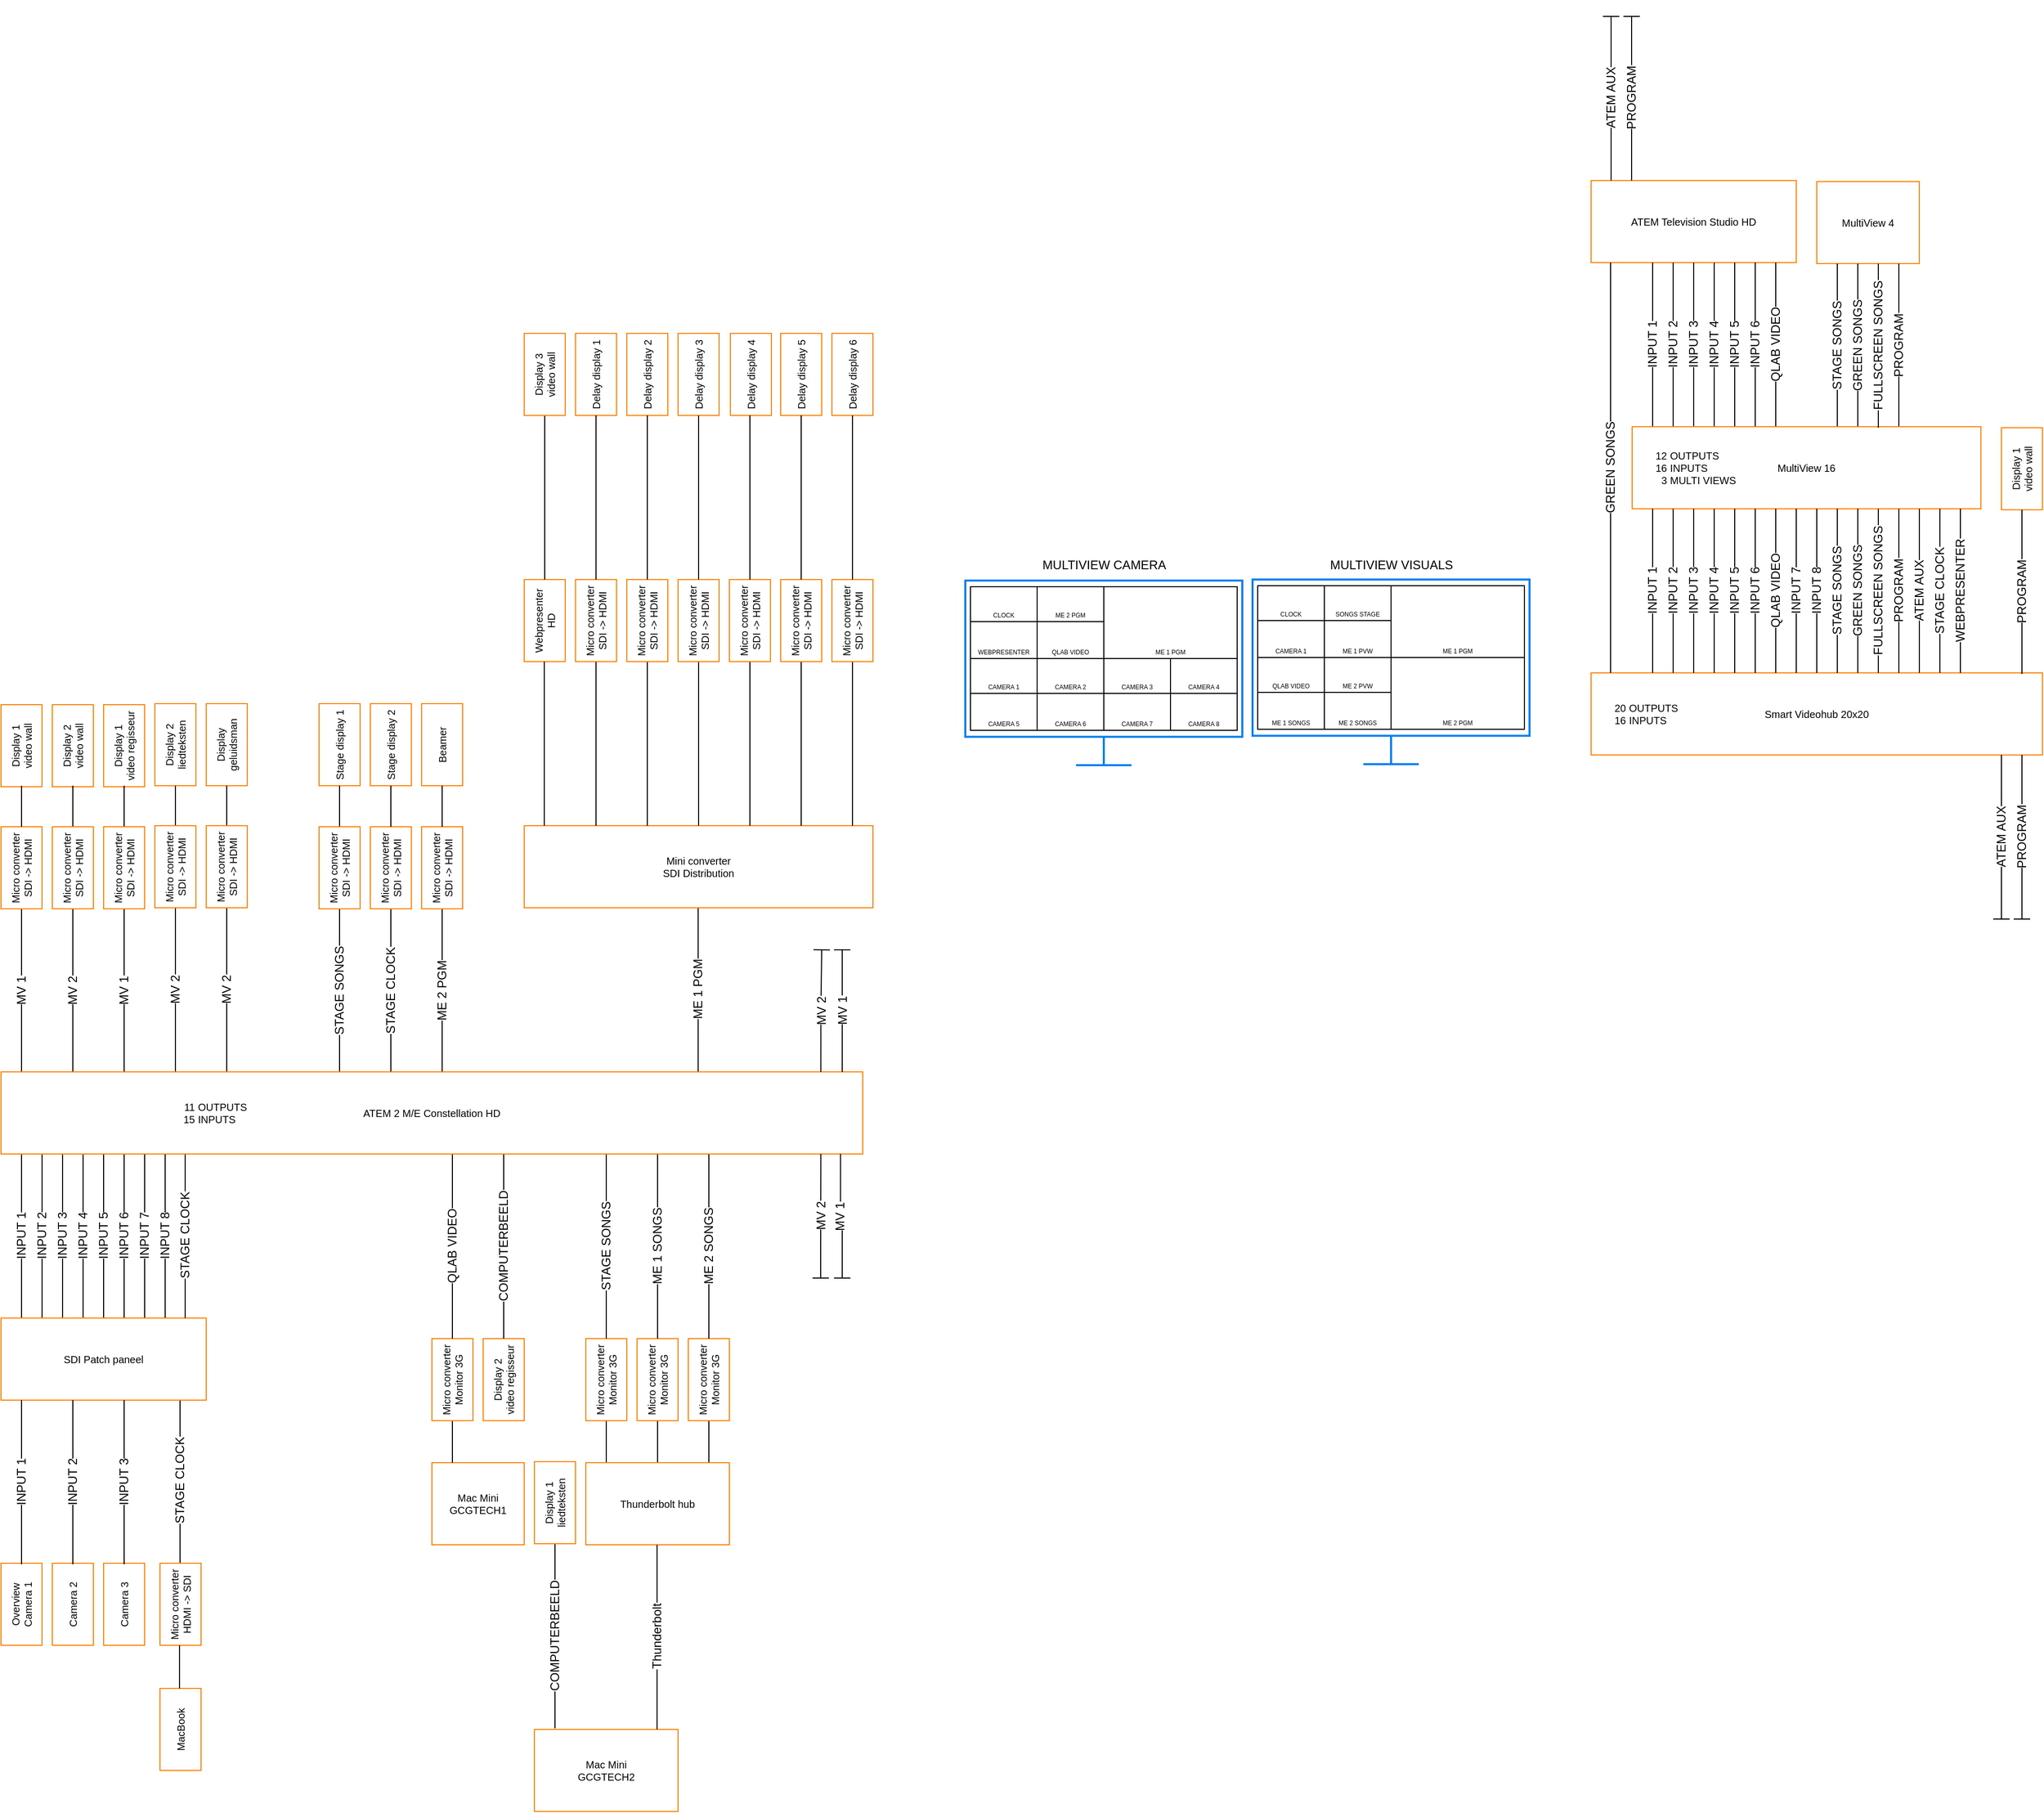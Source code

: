 <mxfile version="20.0.3" type="github"><diagram id="KRs9ITHMd8kug6_vHGvV" name="Page-1"><mxGraphModel dx="-480" dy="1050" grid="1" gridSize="10" guides="1" tooltips="1" connect="1" arrows="1" fold="1" page="0" pageScale="1" pageWidth="827" pageHeight="1169" background="none" math="0" shadow="0"><root><mxCell id="0"/><mxCell id="1" parent="0"/><mxCell id="NEAT874ut31OaDpRPA5h-108" value="Smart Videohub 20x20" style="rounded=0;whiteSpace=wrap;html=1;hachureGap=4;fontSize=10;strokeColor=#FF8000;connectable=0;" parent="1" vertex="1"><mxGeometry x="2890" y="330" width="440" height="80" as="geometry"/></mxCell><mxCell id="NEAT874ut31OaDpRPA5h-109" value="ATEM Television Studio HD" style="rounded=0;whiteSpace=wrap;html=1;hachureGap=4;fontSize=10;strokeColor=#FF8000;connectable=0;" parent="1" vertex="1"><mxGeometry x="2890" y="-150" width="200" height="80" as="geometry"/></mxCell><mxCell id="NEAT874ut31OaDpRPA5h-110" value="Beamer" style="rounded=0;whiteSpace=wrap;html=1;hachureGap=4;fontSize=10;strokeColor=#FF8000;connectable=0;horizontal=0;" parent="1" vertex="1"><mxGeometry x="1750" y="360" width="40" height="80" as="geometry"/></mxCell><mxCell id="NEAT874ut31OaDpRPA5h-111" value="MultiView 4" style="rounded=0;whiteSpace=wrap;html=1;hachureGap=4;fontSize=10;strokeColor=#FF8000;connectable=0;" parent="1" vertex="1"><mxGeometry x="3110" y="-149" width="100" height="80" as="geometry"/></mxCell><mxCell id="NEAT874ut31OaDpRPA5h-112" value="INPUT 1" style="endArrow=none;html=1;rounded=0;fontSize=12;startSize=14;endSize=14;sourcePerimeterSpacing=8;targetPerimeterSpacing=8;horizontal=0;edgeStyle=orthogonalEdgeStyle;" parent="1" edge="1"><mxGeometry width="50" height="50" relative="1" as="geometry"><mxPoint x="2950" y="90" as="sourcePoint"/><mxPoint x="2950" y="-70" as="targetPoint"/></mxGeometry></mxCell><mxCell id="NEAT874ut31OaDpRPA5h-113" value="INPUT 2" style="endArrow=none;html=1;rounded=0;fontSize=12;startSize=14;endSize=14;sourcePerimeterSpacing=8;targetPerimeterSpacing=8;horizontal=0;edgeStyle=orthogonalEdgeStyle;" parent="1" edge="1"><mxGeometry width="50" height="50" relative="1" as="geometry"><mxPoint x="2970" y="90" as="sourcePoint"/><mxPoint x="2970" y="-70" as="targetPoint"/></mxGeometry></mxCell><mxCell id="NEAT874ut31OaDpRPA5h-114" value="INPUT 3" style="endArrow=none;html=1;rounded=0;fontSize=12;startSize=14;endSize=14;sourcePerimeterSpacing=8;targetPerimeterSpacing=8;horizontal=0;edgeStyle=orthogonalEdgeStyle;" parent="1" edge="1"><mxGeometry width="50" height="50" relative="1" as="geometry"><mxPoint x="2990" y="90" as="sourcePoint"/><mxPoint x="2990" y="-70" as="targetPoint"/></mxGeometry></mxCell><mxCell id="NEAT874ut31OaDpRPA5h-115" value="INPUT 4" style="endArrow=none;html=1;rounded=0;fontSize=12;startSize=14;endSize=14;sourcePerimeterSpacing=8;targetPerimeterSpacing=8;horizontal=0;edgeStyle=orthogonalEdgeStyle;" parent="1" edge="1"><mxGeometry width="50" height="50" relative="1" as="geometry"><mxPoint x="3010" y="90" as="sourcePoint"/><mxPoint x="3010" y="-70" as="targetPoint"/></mxGeometry></mxCell><mxCell id="NEAT874ut31OaDpRPA5h-116" value="INPUT 5" style="endArrow=none;html=1;rounded=0;fontSize=12;startSize=14;endSize=14;sourcePerimeterSpacing=8;targetPerimeterSpacing=8;horizontal=0;edgeStyle=orthogonalEdgeStyle;" parent="1" edge="1"><mxGeometry width="50" height="50" relative="1" as="geometry"><mxPoint x="3030" y="90" as="sourcePoint"/><mxPoint x="3030" y="-70" as="targetPoint"/></mxGeometry></mxCell><mxCell id="NEAT874ut31OaDpRPA5h-117" value="INPUT 6" style="endArrow=none;html=1;rounded=0;fontSize=12;startSize=14;endSize=14;sourcePerimeterSpacing=8;targetPerimeterSpacing=8;horizontal=0;edgeStyle=orthogonalEdgeStyle;" parent="1" edge="1"><mxGeometry width="50" height="50" relative="1" as="geometry"><mxPoint x="3050" y="90" as="sourcePoint"/><mxPoint x="3050" y="-70" as="targetPoint"/></mxGeometry></mxCell><mxCell id="NEAT874ut31OaDpRPA5h-118" value="QLAB VIDEO" style="endArrow=none;html=1;rounded=0;fontSize=12;startSize=14;endSize=14;sourcePerimeterSpacing=8;targetPerimeterSpacing=8;horizontal=0;edgeStyle=orthogonalEdgeStyle;" parent="1" edge="1"><mxGeometry width="50" height="50" relative="1" as="geometry"><mxPoint x="3070" y="90" as="sourcePoint"/><mxPoint x="3070" y="-70" as="targetPoint"/></mxGeometry></mxCell><mxCell id="NEAT874ut31OaDpRPA5h-119" value="GREEN SONGS" style="endArrow=none;html=1;rounded=0;fontSize=12;startSize=14;endSize=14;sourcePerimeterSpacing=8;targetPerimeterSpacing=8;horizontal=0;edgeStyle=orthogonalEdgeStyle;" parent="1" edge="1"><mxGeometry width="50" height="50" relative="1" as="geometry"><mxPoint x="2909" y="330" as="sourcePoint"/><mxPoint x="2909" y="-70" as="targetPoint"/></mxGeometry></mxCell><mxCell id="NEAT874ut31OaDpRPA5h-120" value="PROGRAM" style="endArrow=none;html=1;rounded=0;fontSize=12;startSize=14;endSize=14;sourcePerimeterSpacing=8;targetPerimeterSpacing=8;horizontal=0;edgeStyle=orthogonalEdgeStyle;" parent="1" edge="1"><mxGeometry width="50" height="50" relative="1" as="geometry"><mxPoint x="3190" y="91" as="sourcePoint"/><mxPoint x="3190" y="-69" as="targetPoint"/></mxGeometry></mxCell><mxCell id="NEAT874ut31OaDpRPA5h-121" value="STAGE SONGS" style="endArrow=none;html=1;rounded=0;fontSize=12;startSize=14;endSize=14;sourcePerimeterSpacing=8;targetPerimeterSpacing=8;labelPosition=center;verticalLabelPosition=middle;align=center;verticalAlign=middle;horizontal=0;edgeStyle=orthogonalEdgeStyle;" parent="1" edge="1"><mxGeometry width="50" height="50" relative="1" as="geometry"><mxPoint x="3130" y="91" as="sourcePoint"/><mxPoint x="3130" y="-69" as="targetPoint"/></mxGeometry></mxCell><mxCell id="NEAT874ut31OaDpRPA5h-122" value="GREEN SONGS" style="endArrow=none;html=1;rounded=0;fontSize=12;startSize=14;endSize=14;sourcePerimeterSpacing=8;targetPerimeterSpacing=8;horizontal=0;edgeStyle=orthogonalEdgeStyle;" parent="1" edge="1"><mxGeometry width="50" height="50" relative="1" as="geometry"><mxPoint x="3150.0" y="91" as="sourcePoint"/><mxPoint x="3150.0" y="-69" as="targetPoint"/></mxGeometry></mxCell><mxCell id="NEAT874ut31OaDpRPA5h-124" value="Mac Mini&lt;br&gt;GCGTECH1" style="rounded=0;whiteSpace=wrap;html=1;hachureGap=4;fontSize=10;strokeColor=#FF8000;connectable=0;" parent="1" vertex="1"><mxGeometry x="1760" y="1100" width="90" height="80" as="geometry"/></mxCell><mxCell id="NEAT874ut31OaDpRPA5h-125" value="Mac Mini &lt;br&gt;GCGTECH2" style="rounded=0;whiteSpace=wrap;html=1;hachureGap=4;fontSize=10;strokeColor=#FF8000;connectable=0;" parent="1" vertex="1"><mxGeometry x="1860" y="1360" width="140" height="80" as="geometry"/></mxCell><mxCell id="NEAT874ut31OaDpRPA5h-126" value="" style="endArrow=none;html=1;rounded=0;fontSize=12;startSize=14;endSize=14;sourcePerimeterSpacing=8;targetPerimeterSpacing=8;horizontal=0;edgeStyle=orthogonalEdgeStyle;" parent="1" edge="1"><mxGeometry width="50" height="50" relative="1" as="geometry"><mxPoint x="1930" y="1100" as="sourcePoint"/><mxPoint x="1930" y="1059" as="targetPoint"/></mxGeometry></mxCell><mxCell id="NEAT874ut31OaDpRPA5h-127" value="" style="endArrow=none;html=1;rounded=0;fontSize=12;startSize=14;endSize=14;sourcePerimeterSpacing=8;targetPerimeterSpacing=8;horizontal=0;edgeStyle=orthogonalEdgeStyle;" parent="1" edge="1"><mxGeometry width="50" height="50" relative="1" as="geometry"><mxPoint x="1980" y="1100" as="sourcePoint"/><mxPoint x="1980.0" y="1059" as="targetPoint"/></mxGeometry></mxCell><mxCell id="NEAT874ut31OaDpRPA5h-128" value="" style="endArrow=none;html=1;rounded=0;fontSize=12;startSize=14;endSize=14;sourcePerimeterSpacing=8;targetPerimeterSpacing=8;horizontal=0;edgeStyle=orthogonalEdgeStyle;" parent="1" edge="1"><mxGeometry width="50" height="50" relative="1" as="geometry"><mxPoint x="1780" y="1100" as="sourcePoint"/><mxPoint x="1780.0" y="1059" as="targetPoint"/></mxGeometry></mxCell><mxCell id="NEAT874ut31OaDpRPA5h-129" value="MacBook" style="rounded=0;whiteSpace=wrap;html=1;hachureGap=4;fontSize=10;strokeColor=#FF8000;connectable=0;horizontal=0;" parent="1" vertex="1"><mxGeometry x="1495" y="1320" width="40" height="80" as="geometry"/></mxCell><mxCell id="NEAT874ut31OaDpRPA5h-130" value="STAGE CLOCK" style="endArrow=none;html=1;rounded=0;fontSize=12;startSize=14;endSize=14;sourcePerimeterSpacing=8;targetPerimeterSpacing=8;horizontal=0;edgeStyle=orthogonalEdgeStyle;" parent="1" edge="1"><mxGeometry width="50" height="50" relative="1" as="geometry"><mxPoint x="1514.5" y="1198" as="sourcePoint"/><mxPoint x="1514.5" y="1038" as="targetPoint"/></mxGeometry></mxCell><mxCell id="NEAT874ut31OaDpRPA5h-131" value="ME 1 PGM" style="endArrow=none;html=1;rounded=0;fontSize=12;startSize=14;endSize=14;sourcePerimeterSpacing=8;targetPerimeterSpacing=8;horizontal=0;edgeStyle=orthogonalEdgeStyle;" parent="1" edge="1"><mxGeometry width="50" height="50" relative="1" as="geometry"><mxPoint x="2019.57" y="719" as="sourcePoint"/><mxPoint x="2019.57" y="559" as="targetPoint"/></mxGeometry></mxCell><mxCell id="NEAT874ut31OaDpRPA5h-133" value="PROGRAM" style="endArrow=baseDash;html=1;rounded=0;fontSize=12;startSize=14;endSize=14;sourcePerimeterSpacing=8;targetPerimeterSpacing=8;horizontal=0;endFill=0;edgeStyle=orthogonalEdgeStyle;" parent="1" edge="1"><mxGeometry width="50" height="50" relative="1" as="geometry"><mxPoint x="2929.5" y="-150" as="sourcePoint"/><mxPoint x="2929.5" y="-310" as="targetPoint"/></mxGeometry></mxCell><mxCell id="NEAT874ut31OaDpRPA5h-134" value="ATEM AUX" style="endArrow=baseDash;html=1;rounded=0;fontSize=12;startSize=14;endSize=14;sourcePerimeterSpacing=8;targetPerimeterSpacing=8;horizontal=0;endFill=0;edgeStyle=orthogonalEdgeStyle;" parent="1" edge="1"><mxGeometry width="50" height="50" relative="1" as="geometry"><mxPoint x="2909.5" y="-150" as="sourcePoint"/><mxPoint x="2909.5" y="-310" as="targetPoint"/></mxGeometry></mxCell><mxCell id="NEAT874ut31OaDpRPA5h-136" value="STAGE SONGS" style="endArrow=none;html=1;rounded=0;fontSize=12;startSize=14;endSize=14;sourcePerimeterSpacing=8;targetPerimeterSpacing=8;labelPosition=center;verticalLabelPosition=middle;align=center;verticalAlign=middle;horizontal=0;edgeStyle=orthogonalEdgeStyle;" parent="1" edge="1"><mxGeometry width="50" height="50" relative="1" as="geometry"><mxPoint x="1670.0" y="720" as="sourcePoint"/><mxPoint x="1670" y="560" as="targetPoint"/></mxGeometry></mxCell><mxCell id="NEAT874ut31OaDpRPA5h-138" value="Mini converter&lt;br&gt;SDI Distribution" style="rounded=0;whiteSpace=wrap;html=1;hachureGap=4;fontSize=10;strokeColor=#FF8000;connectable=0;horizontal=1;" parent="1" vertex="1"><mxGeometry x="1850" y="479" width="340" height="80" as="geometry"/></mxCell><mxCell id="NEAT874ut31OaDpRPA5h-140" value="Webpresenter HD" style="rounded=0;whiteSpace=wrap;html=1;hachureGap=4;fontSize=10;strokeColor=#FF8000;connectable=0;horizontal=0;" parent="1" vertex="1"><mxGeometry x="1850" y="239" width="40" height="80" as="geometry"/></mxCell><mxCell id="NEAT874ut31OaDpRPA5h-141" value="ME 2 PGM" style="endArrow=none;html=1;rounded=0;fontSize=12;startSize=14;endSize=14;sourcePerimeterSpacing=8;targetPerimeterSpacing=8;horizontal=0;edgeStyle=orthogonalEdgeStyle;" parent="1" edge="1"><mxGeometry width="50" height="50" relative="1" as="geometry"><mxPoint x="1770.0" y="720" as="sourcePoint"/><mxPoint x="1770" y="560" as="targetPoint"/></mxGeometry></mxCell><mxCell id="NEAT874ut31OaDpRPA5h-142" value="20&lt;br&gt;16" style="text;html=1;align=right;verticalAlign=middle;resizable=0;points=[];autosize=1;strokeColor=none;fillColor=none;hachureGap=4;fontSize=10;" parent="1" vertex="1"><mxGeometry x="2895" y="355" width="30" height="30" as="geometry"/></mxCell><mxCell id="NEAT874ut31OaDpRPA5h-143" value="Display 2&lt;br&gt;liedteksten" style="rounded=0;whiteSpace=wrap;html=1;hachureGap=4;fontSize=10;strokeColor=#FF8000;connectable=0;horizontal=0;" parent="1" vertex="1"><mxGeometry x="1490" y="360" width="40" height="80" as="geometry"/></mxCell><mxCell id="NEAT874ut31OaDpRPA5h-144" value="MV 2" style="endArrow=none;html=1;rounded=0;fontSize=12;startSize=14;endSize=14;sourcePerimeterSpacing=8;targetPerimeterSpacing=8;horizontal=0;edgeStyle=orthogonalEdgeStyle;" parent="1" edge="1"><mxGeometry width="50" height="50" relative="1" as="geometry"><mxPoint x="1510" y="719" as="sourcePoint"/><mxPoint x="1510" y="559" as="targetPoint"/></mxGeometry></mxCell><mxCell id="NEAT874ut31OaDpRPA5h-146" value="ATEM AUX" style="endArrow=none;html=1;rounded=0;fontSize=12;startSize=14;endSize=14;sourcePerimeterSpacing=8;targetPerimeterSpacing=8;horizontal=0;endFill=0;edgeStyle=orthogonalEdgeStyle;startArrow=baseDash;startFill=0;" parent="1" edge="1"><mxGeometry width="50" height="50" relative="1" as="geometry"><mxPoint x="3290" y="570" as="sourcePoint"/><mxPoint x="3290" y="410" as="targetPoint"/></mxGeometry></mxCell><mxCell id="NEAT874ut31OaDpRPA5h-147" value="PROGRAM" style="endArrow=none;html=1;rounded=0;fontSize=12;startSize=14;endSize=14;sourcePerimeterSpacing=8;targetPerimeterSpacing=8;horizontal=0;endFill=0;edgeStyle=orthogonalEdgeStyle;startArrow=baseDash;startFill=0;" parent="1" edge="1"><mxGeometry width="50" height="50" relative="1" as="geometry"><mxPoint x="3310" y="570" as="sourcePoint"/><mxPoint x="3310" y="410" as="targetPoint"/></mxGeometry></mxCell><mxCell id="NEAT874ut31OaDpRPA5h-150" value="INPUT 1" style="endArrow=none;html=1;rounded=0;fontSize=12;startSize=14;endSize=14;sourcePerimeterSpacing=8;targetPerimeterSpacing=8;horizontal=0;edgeStyle=orthogonalEdgeStyle;endFill=0;startArrow=none;startFill=0;" parent="1" edge="1"><mxGeometry width="50" height="50" relative="1" as="geometry"><mxPoint x="1360" y="959" as="sourcePoint"/><mxPoint x="1360" y="799" as="targetPoint"/></mxGeometry></mxCell><mxCell id="NEAT874ut31OaDpRPA5h-151" value="INPUT 2" style="endArrow=none;html=1;rounded=0;fontSize=12;startSize=14;endSize=14;sourcePerimeterSpacing=8;targetPerimeterSpacing=8;horizontal=0;edgeStyle=orthogonalEdgeStyle;endFill=0;startArrow=none;startFill=0;" parent="1" edge="1"><mxGeometry width="50" height="50" relative="1" as="geometry"><mxPoint x="1380" y="959" as="sourcePoint"/><mxPoint x="1380" y="799" as="targetPoint"/></mxGeometry></mxCell><mxCell id="NEAT874ut31OaDpRPA5h-152" value="INPUT 3" style="endArrow=none;html=1;rounded=0;fontSize=12;startSize=14;endSize=14;sourcePerimeterSpacing=8;targetPerimeterSpacing=8;horizontal=0;edgeStyle=orthogonalEdgeStyle;endFill=0;startArrow=none;startFill=0;" parent="1" edge="1"><mxGeometry width="50" height="50" relative="1" as="geometry"><mxPoint x="1400" y="959" as="sourcePoint"/><mxPoint x="1400" y="799" as="targetPoint"/></mxGeometry></mxCell><mxCell id="NEAT874ut31OaDpRPA5h-153" value="INPUT 4" style="endArrow=none;html=1;rounded=0;fontSize=12;startSize=14;endSize=14;sourcePerimeterSpacing=8;targetPerimeterSpacing=8;horizontal=0;edgeStyle=orthogonalEdgeStyle;endFill=0;startArrow=none;startFill=0;" parent="1" edge="1"><mxGeometry width="50" height="50" relative="1" as="geometry"><mxPoint x="1420" y="959" as="sourcePoint"/><mxPoint x="1420" y="799" as="targetPoint"/></mxGeometry></mxCell><mxCell id="NEAT874ut31OaDpRPA5h-154" value="INPUT 5" style="endArrow=none;html=1;rounded=0;fontSize=12;startSize=14;endSize=14;sourcePerimeterSpacing=8;targetPerimeterSpacing=8;horizontal=0;edgeStyle=orthogonalEdgeStyle;endFill=0;startArrow=none;startFill=0;" parent="1" edge="1"><mxGeometry width="50" height="50" relative="1" as="geometry"><mxPoint x="1440" y="959" as="sourcePoint"/><mxPoint x="1440.0" y="799" as="targetPoint"/></mxGeometry></mxCell><mxCell id="NEAT874ut31OaDpRPA5h-155" value="INPUT 6" style="endArrow=none;html=1;rounded=0;fontSize=12;startSize=14;endSize=14;sourcePerimeterSpacing=8;targetPerimeterSpacing=8;horizontal=0;edgeStyle=orthogonalEdgeStyle;endFill=0;startArrow=none;startFill=0;" parent="1" edge="1"><mxGeometry width="50" height="50" relative="1" as="geometry"><mxPoint x="1460" y="959" as="sourcePoint"/><mxPoint x="1460" y="799" as="targetPoint"/></mxGeometry></mxCell><mxCell id="NEAT874ut31OaDpRPA5h-156" value="OUTPUTS&lt;br&gt;INPUTS" style="text;html=1;align=left;verticalAlign=middle;resizable=0;points=[];autosize=1;strokeColor=none;fillColor=none;hachureGap=4;fontSize=10;" parent="1" vertex="1"><mxGeometry x="2925" y="355" width="60" height="30" as="geometry"/></mxCell><mxCell id="NEAT874ut31OaDpRPA5h-159" value="MV 2" style="endArrow=none;html=1;rounded=0;fontSize=12;startSize=14;endSize=14;sourcePerimeterSpacing=8;targetPerimeterSpacing=8;horizontal=0;edgeStyle=orthogonalEdgeStyle;endFill=0;" parent="1" edge="1"><mxGeometry width="50" height="50" relative="1" as="geometry"><mxPoint x="1410.0" y="720" as="sourcePoint"/><mxPoint x="1410" y="560" as="targetPoint"/></mxGeometry></mxCell><mxCell id="NEAT874ut31OaDpRPA5h-161" value="Stage display 2" style="rounded=0;whiteSpace=wrap;html=1;hachureGap=4;fontSize=10;strokeColor=#FF8000;connectable=0;horizontal=0;" parent="1" vertex="1"><mxGeometry x="1700" y="360" width="40" height="80" as="geometry"/></mxCell><mxCell id="NEAT874ut31OaDpRPA5h-162" value="Delay display 1" style="rounded=0;whiteSpace=wrap;html=1;hachureGap=4;fontSize=10;strokeColor=#FF8000;connectable=0;horizontal=0;" parent="1" vertex="1"><mxGeometry x="1900" y="-1" width="40" height="80" as="geometry"/></mxCell><mxCell id="NEAT874ut31OaDpRPA5h-165" value="Delay display 2" style="rounded=0;whiteSpace=wrap;html=1;hachureGap=4;fontSize=10;strokeColor=#FF8000;connectable=0;horizontal=0;" parent="1" vertex="1"><mxGeometry x="1950" y="-1" width="40" height="80" as="geometry"/></mxCell><mxCell id="NEAT874ut31OaDpRPA5h-167" value="Delay display 6" style="rounded=0;whiteSpace=wrap;html=1;hachureGap=4;fontSize=10;strokeColor=#FF8000;connectable=0;horizontal=0;" parent="1" vertex="1"><mxGeometry x="2150" y="-1" width="40" height="80" as="geometry"/></mxCell><mxCell id="NEAT874ut31OaDpRPA5h-169" value="Delay display 3" style="rounded=0;whiteSpace=wrap;html=1;hachureGap=4;fontSize=10;strokeColor=#FF8000;connectable=0;horizontal=0;" parent="1" vertex="1"><mxGeometry x="2000" y="-1" width="40" height="80" as="geometry"/></mxCell><mxCell id="NEAT874ut31OaDpRPA5h-171" value="Delay display 4" style="rounded=0;whiteSpace=wrap;html=1;hachureGap=4;fontSize=10;strokeColor=#FF8000;connectable=0;horizontal=0;" parent="1" vertex="1"><mxGeometry x="2051" y="-1" width="40" height="80" as="geometry"/></mxCell><mxCell id="NEAT874ut31OaDpRPA5h-172" value="" style="endArrow=none;html=1;rounded=0;fontSize=12;startSize=14;endSize=14;sourcePerimeterSpacing=8;targetPerimeterSpacing=8;labelPosition=center;verticalLabelPosition=middle;align=center;verticalAlign=middle;horizontal=0;edgeStyle=orthogonalEdgeStyle;" parent="1" edge="1"><mxGeometry width="50" height="50" relative="1" as="geometry"><mxPoint x="2170" y="479" as="sourcePoint"/><mxPoint x="2170" y="319" as="targetPoint"/></mxGeometry></mxCell><mxCell id="NEAT874ut31OaDpRPA5h-173" value="Delay display 5" style="rounded=0;whiteSpace=wrap;html=1;hachureGap=4;fontSize=10;strokeColor=#FF8000;connectable=0;horizontal=0;" parent="1" vertex="1"><mxGeometry x="2100" y="-1" width="40" height="80" as="geometry"/></mxCell><mxCell id="NEAT874ut31OaDpRPA5h-175" value="MV 1" style="endArrow=none;html=1;rounded=0;fontSize=12;startSize=14;endSize=14;sourcePerimeterSpacing=8;targetPerimeterSpacing=8;horizontal=0;endFill=0;edgeStyle=orthogonalEdgeStyle;" parent="1" edge="1"><mxGeometry width="50" height="50" relative="1" as="geometry"><mxPoint x="1360" y="720" as="sourcePoint"/><mxPoint x="1360" y="560" as="targetPoint"/></mxGeometry></mxCell><mxCell id="NEAT874ut31OaDpRPA5h-176" value="Display 1&lt;br&gt;video wall" style="rounded=0;whiteSpace=wrap;html=1;hachureGap=4;fontSize=10;strokeColor=#FF8000;connectable=0;horizontal=0;" parent="1" vertex="1"><mxGeometry x="1340" y="361" width="40" height="80" as="geometry"/></mxCell><mxCell id="NEAT874ut31OaDpRPA5h-183" value="COMPUTERBEELD" style="endArrow=none;html=1;rounded=0;fontSize=12;startSize=14;endSize=14;sourcePerimeterSpacing=8;targetPerimeterSpacing=8;horizontal=0;endFill=0;edgeStyle=orthogonalEdgeStyle;" parent="1" edge="1"><mxGeometry width="50" height="50" relative="1" as="geometry"><mxPoint x="1880.0" y="1359" as="sourcePoint"/><mxPoint x="1880.0" y="1179" as="targetPoint"/></mxGeometry></mxCell><mxCell id="NEAT874ut31OaDpRPA5h-184" value="Display 1&lt;br&gt;liedteksten" style="rounded=0;whiteSpace=wrap;html=1;hachureGap=4;fontSize=10;strokeColor=#FF8000;connectable=0;horizontal=0;" parent="1" vertex="1"><mxGeometry x="1860" y="1099" width="40" height="80" as="geometry"/></mxCell><mxCell id="NEAT874ut31OaDpRPA5h-185" value="Display 2&lt;br&gt;video regisseur" style="rounded=0;whiteSpace=wrap;html=1;hachureGap=4;fontSize=10;strokeColor=#FF8000;connectable=0;horizontal=0;" parent="1" vertex="1"><mxGeometry x="1810" y="979" width="40" height="80" as="geometry"/></mxCell><mxCell id="NEAT874ut31OaDpRPA5h-186" value="COMPUTERBEELD" style="endArrow=none;html=1;rounded=0;fontSize=12;startSize=14;endSize=14;sourcePerimeterSpacing=8;targetPerimeterSpacing=8;horizontal=0;endFill=0;edgeStyle=orthogonalEdgeStyle;" parent="1" edge="1"><mxGeometry width="50" height="50" relative="1" as="geometry"><mxPoint x="1830.0" y="979" as="sourcePoint"/><mxPoint x="1830.0" y="799" as="targetPoint"/></mxGeometry></mxCell><mxCell id="NEAT874ut31OaDpRPA5h-190" value="Display&amp;nbsp;1&lt;br&gt;video regisseur" style="rounded=0;whiteSpace=wrap;html=1;hachureGap=4;fontSize=10;strokeColor=#FF8000;connectable=0;horizontal=0;" parent="1" vertex="1"><mxGeometry x="1440" y="361" width="40" height="80" as="geometry"/></mxCell><mxCell id="NEAT874ut31OaDpRPA5h-191" value="Overview&lt;br&gt;Camera 1" style="rounded=0;whiteSpace=wrap;html=1;hachureGap=4;fontSize=10;strokeColor=#FF8000;connectable=0;horizontal=0;" parent="1" vertex="1"><mxGeometry x="1340" y="1198" width="40" height="80" as="geometry"/></mxCell><mxCell id="NEAT874ut31OaDpRPA5h-192" value="Camera 3" style="rounded=0;whiteSpace=wrap;html=1;hachureGap=4;fontSize=10;strokeColor=#FF8000;connectable=0;horizontal=0;" parent="1" vertex="1"><mxGeometry x="1440" y="1198" width="40" height="80" as="geometry"/></mxCell><mxCell id="NEAT874ut31OaDpRPA5h-193" value="Camera 2" style="rounded=0;whiteSpace=wrap;html=1;hachureGap=4;fontSize=10;strokeColor=#FF8000;connectable=0;horizontal=0;" parent="1" vertex="1"><mxGeometry x="1390" y="1198" width="40" height="80" as="geometry"/></mxCell><mxCell id="NEAT874ut31OaDpRPA5h-195" value="MultiView 16" style="rounded=0;whiteSpace=wrap;html=1;hachureGap=4;fontSize=10;strokeColor=#FF8000;connectable=0;" parent="1" vertex="1"><mxGeometry x="2930" y="90" width="340" height="80" as="geometry"/></mxCell><mxCell id="NEAT874ut31OaDpRPA5h-202" value="QLAB VIDEO" style="endArrow=none;html=1;rounded=0;fontSize=12;startSize=14;endSize=14;sourcePerimeterSpacing=8;targetPerimeterSpacing=8;horizontal=0;edgeStyle=orthogonalEdgeStyle;" parent="1" edge="1"><mxGeometry width="50" height="50" relative="1" as="geometry"><mxPoint x="3070" y="330" as="sourcePoint"/><mxPoint x="3070" y="170" as="targetPoint"/></mxGeometry></mxCell><mxCell id="NEAT874ut31OaDpRPA5h-203" value="GREEN SONGS" style="endArrow=none;html=1;rounded=0;fontSize=12;startSize=14;endSize=14;sourcePerimeterSpacing=8;targetPerimeterSpacing=8;horizontal=0;edgeStyle=orthogonalEdgeStyle;" parent="1" edge="1"><mxGeometry width="50" height="50" relative="1" as="geometry"><mxPoint x="3150" y="330" as="sourcePoint"/><mxPoint x="3150" y="170" as="targetPoint"/></mxGeometry></mxCell><mxCell id="NEAT874ut31OaDpRPA5h-204" value="STAGE SONGS" style="endArrow=none;html=1;rounded=0;fontSize=12;startSize=14;endSize=14;sourcePerimeterSpacing=8;targetPerimeterSpacing=8;horizontal=0;edgeStyle=orthogonalEdgeStyle;" parent="1" edge="1"><mxGeometry width="50" height="50" relative="1" as="geometry"><mxPoint x="3130" y="330" as="sourcePoint"/><mxPoint x="3130" y="170" as="targetPoint"/></mxGeometry></mxCell><mxCell id="NEAT874ut31OaDpRPA5h-205" value="STAGE CLOCK" style="endArrow=none;html=1;rounded=0;fontSize=12;startSize=14;endSize=14;sourcePerimeterSpacing=8;targetPerimeterSpacing=8;horizontal=0;edgeStyle=orthogonalEdgeStyle;" parent="1" edge="1"><mxGeometry width="50" height="50" relative="1" as="geometry"><mxPoint x="3230" y="330" as="sourcePoint"/><mxPoint x="3230" y="170" as="targetPoint"/></mxGeometry></mxCell><mxCell id="NEAT874ut31OaDpRPA5h-207" value="WEBPRESENTER" style="endArrow=none;html=1;rounded=0;fontSize=12;startSize=14;endSize=14;sourcePerimeterSpacing=8;targetPerimeterSpacing=8;horizontal=0;edgeStyle=orthogonalEdgeStyle;" parent="1" edge="1"><mxGeometry width="50" height="50" relative="1" as="geometry"><mxPoint x="3250" y="330" as="sourcePoint"/><mxPoint x="3250" y="170" as="targetPoint"/></mxGeometry></mxCell><mxCell id="NEAT874ut31OaDpRPA5h-211" value="INPUT 1" style="endArrow=none;html=1;rounded=0;fontSize=12;startSize=14;endSize=14;sourcePerimeterSpacing=8;targetPerimeterSpacing=8;horizontal=0;edgeStyle=orthogonalEdgeStyle;" parent="1" edge="1"><mxGeometry width="50" height="50" relative="1" as="geometry"><mxPoint x="2950" y="330" as="sourcePoint"/><mxPoint x="2950" y="170" as="targetPoint"/></mxGeometry></mxCell><mxCell id="NEAT874ut31OaDpRPA5h-212" value="INPUT 2" style="endArrow=none;html=1;rounded=0;fontSize=12;startSize=14;endSize=14;sourcePerimeterSpacing=8;targetPerimeterSpacing=8;horizontal=0;edgeStyle=orthogonalEdgeStyle;" parent="1" edge="1"><mxGeometry width="50" height="50" relative="1" as="geometry"><mxPoint x="2970" y="330" as="sourcePoint"/><mxPoint x="2970" y="170" as="targetPoint"/></mxGeometry></mxCell><mxCell id="NEAT874ut31OaDpRPA5h-213" value="INPUT 3" style="endArrow=none;html=1;rounded=0;fontSize=12;startSize=14;endSize=14;sourcePerimeterSpacing=8;targetPerimeterSpacing=8;horizontal=0;edgeStyle=orthogonalEdgeStyle;" parent="1" edge="1"><mxGeometry width="50" height="50" relative="1" as="geometry"><mxPoint x="2990" y="330" as="sourcePoint"/><mxPoint x="2990" y="170" as="targetPoint"/></mxGeometry></mxCell><mxCell id="NEAT874ut31OaDpRPA5h-214" value="INPUT 4" style="endArrow=none;html=1;rounded=0;fontSize=12;startSize=14;endSize=14;sourcePerimeterSpacing=8;targetPerimeterSpacing=8;horizontal=0;edgeStyle=orthogonalEdgeStyle;" parent="1" edge="1"><mxGeometry width="50" height="50" relative="1" as="geometry"><mxPoint x="3010" y="330" as="sourcePoint"/><mxPoint x="3010" y="170" as="targetPoint"/></mxGeometry></mxCell><mxCell id="NEAT874ut31OaDpRPA5h-215" value="INPUT 5" style="endArrow=none;html=1;rounded=0;fontSize=12;startSize=14;endSize=14;sourcePerimeterSpacing=8;targetPerimeterSpacing=8;horizontal=0;edgeStyle=orthogonalEdgeStyle;" parent="1" edge="1"><mxGeometry width="50" height="50" relative="1" as="geometry"><mxPoint x="3030" y="330" as="sourcePoint"/><mxPoint x="3030" y="170" as="targetPoint"/></mxGeometry></mxCell><mxCell id="NEAT874ut31OaDpRPA5h-216" value="INPUT 6" style="endArrow=none;html=1;rounded=0;fontSize=12;startSize=14;endSize=14;sourcePerimeterSpacing=8;targetPerimeterSpacing=8;horizontal=0;edgeStyle=orthogonalEdgeStyle;" parent="1" edge="1"><mxGeometry width="50" height="50" relative="1" as="geometry"><mxPoint x="3050" y="330" as="sourcePoint"/><mxPoint x="3050" y="170" as="targetPoint"/></mxGeometry></mxCell><mxCell id="NEAT874ut31OaDpRPA5h-217" value="INPUT 8" style="endArrow=none;html=1;rounded=0;fontSize=12;startSize=14;endSize=14;sourcePerimeterSpacing=8;targetPerimeterSpacing=8;horizontal=0;edgeStyle=orthogonalEdgeStyle;" parent="1" edge="1"><mxGeometry width="50" height="50" relative="1" as="geometry"><mxPoint x="3110" y="330" as="sourcePoint"/><mxPoint x="3110" y="170" as="targetPoint"/></mxGeometry></mxCell><mxCell id="NEAT874ut31OaDpRPA5h-218" value="INPUT 7" style="endArrow=none;html=1;rounded=0;fontSize=12;startSize=14;endSize=14;sourcePerimeterSpacing=8;targetPerimeterSpacing=8;horizontal=0;edgeStyle=orthogonalEdgeStyle;" parent="1" edge="1"><mxGeometry width="50" height="50" relative="1" as="geometry"><mxPoint x="3090" y="330" as="sourcePoint"/><mxPoint x="3090" y="170" as="targetPoint"/></mxGeometry></mxCell><mxCell id="NEAT874ut31OaDpRPA5h-219" value="FULLSCREEN SONGS" style="endArrow=none;html=1;rounded=0;fontSize=12;startSize=14;endSize=14;sourcePerimeterSpacing=8;targetPerimeterSpacing=8;horizontal=0;edgeStyle=orthogonalEdgeStyle;" parent="1" edge="1"><mxGeometry width="50" height="50" relative="1" as="geometry"><mxPoint x="3170" y="330" as="sourcePoint"/><mxPoint x="3170" y="170" as="targetPoint"/></mxGeometry></mxCell><mxCell id="NEAT874ut31OaDpRPA5h-220" value="ATEM AUX" style="endArrow=none;html=1;rounded=0;fontSize=12;startSize=14;endSize=14;sourcePerimeterSpacing=8;targetPerimeterSpacing=8;horizontal=0;edgeStyle=orthogonalEdgeStyle;" parent="1" edge="1"><mxGeometry width="50" height="50" relative="1" as="geometry"><mxPoint x="3210" y="330" as="sourcePoint"/><mxPoint x="3210" y="170" as="targetPoint"/></mxGeometry></mxCell><mxCell id="NEAT874ut31OaDpRPA5h-221" value="PROGRAM" style="endArrow=none;html=1;rounded=0;fontSize=12;startSize=14;endSize=14;sourcePerimeterSpacing=8;targetPerimeterSpacing=8;horizontal=0;edgeStyle=orthogonalEdgeStyle;" parent="1" edge="1"><mxGeometry width="50" height="50" relative="1" as="geometry"><mxPoint x="3190" y="330" as="sourcePoint"/><mxPoint x="3190" y="170" as="targetPoint"/></mxGeometry></mxCell><mxCell id="NEAT874ut31OaDpRPA5h-223" value="INPUT 7" style="endArrow=none;html=1;rounded=0;fontSize=12;startSize=14;endSize=14;sourcePerimeterSpacing=8;targetPerimeterSpacing=8;horizontal=0;edgeStyle=orthogonalEdgeStyle;endFill=0;startArrow=none;startFill=0;" parent="1" edge="1"><mxGeometry width="50" height="50" relative="1" as="geometry"><mxPoint x="1480" y="959" as="sourcePoint"/><mxPoint x="1480" y="799" as="targetPoint"/></mxGeometry></mxCell><mxCell id="NEAT874ut31OaDpRPA5h-224" value="INPUT 8" style="endArrow=none;html=1;rounded=0;fontSize=12;startSize=14;endSize=14;sourcePerimeterSpacing=8;targetPerimeterSpacing=8;horizontal=0;edgeStyle=orthogonalEdgeStyle;endFill=0;startArrow=none;startFill=0;" parent="1" edge="1"><mxGeometry width="50" height="50" relative="1" as="geometry"><mxPoint x="1500" y="959" as="sourcePoint"/><mxPoint x="1500" y="799" as="targetPoint"/></mxGeometry></mxCell><mxCell id="NEAT874ut31OaDpRPA5h-227" value="" style="endArrow=none;html=1;rounded=0;fontSize=12;startSize=14;endSize=14;sourcePerimeterSpacing=8;targetPerimeterSpacing=8;horizontal=0;edgeStyle=orthogonalEdgeStyle;" parent="1" edge="1"><mxGeometry width="50" height="50" relative="1" as="geometry"><mxPoint x="2030" y="1100" as="sourcePoint"/><mxPoint x="2030.0" y="1059" as="targetPoint"/></mxGeometry></mxCell><mxCell id="NEAT874ut31OaDpRPA5h-229" value="STAGE CLOCK" style="endArrow=none;html=1;rounded=0;fontSize=12;startSize=14;endSize=14;sourcePerimeterSpacing=8;targetPerimeterSpacing=8;horizontal=0;edgeStyle=orthogonalEdgeStyle;" parent="1" edge="1"><mxGeometry width="50" height="50" relative="1" as="geometry"><mxPoint x="1720" y="720" as="sourcePoint"/><mxPoint x="1720" y="560" as="targetPoint"/></mxGeometry></mxCell><mxCell id="NEAT874ut31OaDpRPA5h-231" value="FULLSCREEN SONGS" style="endArrow=none;html=1;rounded=0;fontSize=12;startSize=14;endSize=14;sourcePerimeterSpacing=8;targetPerimeterSpacing=8;horizontal=0;edgeStyle=orthogonalEdgeStyle;" parent="1" edge="1"><mxGeometry width="50" height="50" relative="1" as="geometry"><mxPoint x="3170" y="91" as="sourcePoint"/><mxPoint x="3170" y="-69" as="targetPoint"/></mxGeometry></mxCell><mxCell id="NEAT874ut31OaDpRPA5h-232" value="MV 1" style="endArrow=none;html=1;rounded=0;fontSize=12;startSize=14;endSize=14;sourcePerimeterSpacing=8;targetPerimeterSpacing=8;horizontal=0;edgeStyle=orthogonalEdgeStyle;" parent="1" edge="1"><mxGeometry width="50" height="50" relative="1" as="geometry"><mxPoint x="1460" y="720" as="sourcePoint"/><mxPoint x="1460" y="560" as="targetPoint"/></mxGeometry></mxCell><mxCell id="NEAT874ut31OaDpRPA5h-233" value="Display&lt;br&gt;geluidsman" style="rounded=0;whiteSpace=wrap;html=1;hachureGap=4;fontSize=10;strokeColor=#FF8000;connectable=0;horizontal=0;" parent="1" vertex="1"><mxGeometry x="1540" y="360" width="40" height="80" as="geometry"/></mxCell><mxCell id="NEAT874ut31OaDpRPA5h-234" value="MV 2" style="endArrow=none;html=1;rounded=0;fontSize=12;startSize=14;endSize=14;sourcePerimeterSpacing=8;targetPerimeterSpacing=8;horizontal=0;edgeStyle=orthogonalEdgeStyle;" parent="1" edge="1"><mxGeometry width="50" height="50" relative="1" as="geometry"><mxPoint x="1560" y="719" as="sourcePoint"/><mxPoint x="1560" y="559" as="targetPoint"/></mxGeometry></mxCell><mxCell id="NEAT874ut31OaDpRPA5h-235" value="OUTPUTS&lt;br&gt;INPUTS&lt;br&gt;MULTI VIEWS" style="text;html=1;align=left;verticalAlign=middle;resizable=0;points=[];autosize=1;strokeColor=none;fillColor=none;hachureGap=4;fontSize=10;" parent="1" vertex="1"><mxGeometry x="2965" y="110" width="80" height="40" as="geometry"/></mxCell><mxCell id="NEAT874ut31OaDpRPA5h-236" value="12&lt;br&gt;16&lt;br&gt;3" style="text;html=1;align=right;verticalAlign=middle;resizable=0;points=[];autosize=1;strokeColor=none;fillColor=none;hachureGap=4;fontSize=10;" parent="1" vertex="1"><mxGeometry x="2935" y="110" width="30" height="40" as="geometry"/></mxCell><mxCell id="NEAT874ut31OaDpRPA5h-237" value="Micro converter&lt;br&gt;SDI -&amp;gt; HDMI" style="rounded=0;whiteSpace=wrap;html=1;hachureGap=4;fontSize=10;strokeColor=#FF8000;connectable=0;horizontal=0;" parent="1" vertex="1"><mxGeometry x="1750" y="480" width="40" height="80" as="geometry"/></mxCell><mxCell id="NEAT874ut31OaDpRPA5h-238" value="Micro converter&lt;br&gt;HDMI -&amp;gt; SDI" style="rounded=0;whiteSpace=wrap;html=1;hachureGap=4;fontSize=10;strokeColor=#FF8000;connectable=0;horizontal=0;" parent="1" vertex="1"><mxGeometry x="1495" y="1198" width="40" height="80" as="geometry"/></mxCell><mxCell id="NEAT874ut31OaDpRPA5h-239" value="Micro converter&lt;br&gt;Monitor 3G" style="rounded=0;whiteSpace=wrap;html=1;hachureGap=4;fontSize=10;strokeColor=#FF8000;connectable=0;horizontal=0;" parent="1" vertex="1"><mxGeometry x="1760" y="979" width="40" height="80" as="geometry"/></mxCell><mxCell id="NEAT874ut31OaDpRPA5h-240" value="QLAB VIDEO" style="endArrow=none;html=1;rounded=0;fontSize=12;startSize=14;endSize=14;sourcePerimeterSpacing=8;targetPerimeterSpacing=8;horizontal=0;edgeStyle=orthogonalEdgeStyle;" parent="1" edge="1"><mxGeometry width="50" height="50" relative="1" as="geometry"><mxPoint x="1780" y="979" as="sourcePoint"/><mxPoint x="1780" y="799" as="targetPoint"/></mxGeometry></mxCell><mxCell id="NEAT874ut31OaDpRPA5h-241" value="" style="endArrow=none;html=1;rounded=0;fontSize=12;startSize=14;endSize=14;sourcePerimeterSpacing=8;targetPerimeterSpacing=8;horizontal=0;edgeStyle=orthogonalEdgeStyle;" parent="1" edge="1"><mxGeometry width="50" height="50" relative="1" as="geometry"><mxPoint x="1514" y="1320" as="sourcePoint"/><mxPoint x="1514" y="1278" as="targetPoint"/></mxGeometry></mxCell><mxCell id="NEAT874ut31OaDpRPA5h-242" value="Micro converter&lt;br&gt;Monitor 3G" style="rounded=0;whiteSpace=wrap;html=1;hachureGap=4;fontSize=10;strokeColor=#FF8000;connectable=0;horizontal=0;" parent="1" vertex="1"><mxGeometry x="1910" y="979" width="40" height="80" as="geometry"/></mxCell><mxCell id="NEAT874ut31OaDpRPA5h-243" value="Micro converter&lt;br&gt;Monitor 3G" style="rounded=0;whiteSpace=wrap;html=1;hachureGap=4;fontSize=10;strokeColor=#FF8000;connectable=0;horizontal=0;" parent="1" vertex="1"><mxGeometry x="1960" y="979" width="40" height="80" as="geometry"/></mxCell><mxCell id="NEAT874ut31OaDpRPA5h-244" value="Micro converter&lt;br&gt;Monitor 3G" style="rounded=0;whiteSpace=wrap;html=1;hachureGap=4;fontSize=10;strokeColor=#FF8000;connectable=0;horizontal=0;" parent="1" vertex="1"><mxGeometry x="2010" y="979" width="40" height="80" as="geometry"/></mxCell><mxCell id="NEAT874ut31OaDpRPA5h-245" value="Thunderbolt hub" style="rounded=0;whiteSpace=wrap;html=1;hachureGap=4;fontSize=10;strokeColor=#FF8000;connectable=0;horizontal=1;" parent="1" vertex="1"><mxGeometry x="1910" y="1100" width="140" height="80" as="geometry"/></mxCell><mxCell id="NEAT874ut31OaDpRPA5h-246" value="Thunderbolt" style="endArrow=none;html=1;rounded=0;fontSize=12;startSize=14;endSize=14;sourcePerimeterSpacing=8;targetPerimeterSpacing=8;horizontal=0;endFill=0;edgeStyle=orthogonalEdgeStyle;" parent="1" edge="1"><mxGeometry width="50" height="50" relative="1" as="geometry"><mxPoint x="1979.5" y="1360" as="sourcePoint"/><mxPoint x="1979.5" y="1180" as="targetPoint"/></mxGeometry></mxCell><mxCell id="NEAT874ut31OaDpRPA5h-247" value="ME 2 SONGS" style="endArrow=none;html=1;rounded=0;fontSize=12;startSize=14;endSize=14;sourcePerimeterSpacing=8;targetPerimeterSpacing=8;horizontal=0;edgeStyle=orthogonalEdgeStyle;" parent="1" edge="1"><mxGeometry width="50" height="50" relative="1" as="geometry"><mxPoint x="2030" y="979" as="sourcePoint"/><mxPoint x="2030.0" y="799" as="targetPoint"/></mxGeometry></mxCell><mxCell id="NEAT874ut31OaDpRPA5h-248" value="ME 1 SONGS" style="endArrow=none;html=1;rounded=0;fontSize=12;startSize=14;endSize=14;sourcePerimeterSpacing=8;targetPerimeterSpacing=8;horizontal=0;edgeStyle=orthogonalEdgeStyle;" parent="1" edge="1"><mxGeometry width="50" height="50" relative="1" as="geometry"><mxPoint x="1980" y="979" as="sourcePoint"/><mxPoint x="1980.0" y="799" as="targetPoint"/></mxGeometry></mxCell><mxCell id="NEAT874ut31OaDpRPA5h-249" value="STAGE SONGS" style="endArrow=none;html=1;rounded=0;fontSize=12;startSize=14;endSize=14;sourcePerimeterSpacing=8;targetPerimeterSpacing=8;horizontal=0;edgeStyle=orthogonalEdgeStyle;" parent="1" edge="1"><mxGeometry width="50" height="50" relative="1" as="geometry"><mxPoint x="1930" y="979" as="sourcePoint"/><mxPoint x="1930" y="799" as="targetPoint"/></mxGeometry></mxCell><mxCell id="NEAT874ut31OaDpRPA5h-250" value="SDI Patch paneel" style="rounded=0;whiteSpace=wrap;html=1;hachureGap=4;fontSize=10;strokeColor=#FF8000;connectable=0;horizontal=1;" parent="1" vertex="1"><mxGeometry x="1340" y="959" width="200" height="80" as="geometry"/></mxCell><mxCell id="NEAT874ut31OaDpRPA5h-251" value="STAGE CLOCK" style="endArrow=none;html=1;rounded=0;fontSize=12;startSize=14;endSize=14;sourcePerimeterSpacing=8;targetPerimeterSpacing=8;horizontal=0;edgeStyle=orthogonalEdgeStyle;" parent="1" edge="1"><mxGeometry width="50" height="50" relative="1" as="geometry"><mxPoint x="1519.5" y="959" as="sourcePoint"/><mxPoint x="1519.5" y="799" as="targetPoint"/></mxGeometry></mxCell><mxCell id="NEAT874ut31OaDpRPA5h-252" value="INPUT 1" style="endArrow=none;html=1;rounded=0;fontSize=12;startSize=14;endSize=14;sourcePerimeterSpacing=8;targetPerimeterSpacing=8;horizontal=0;edgeStyle=orthogonalEdgeStyle;endFill=0;startArrow=none;startFill=0;" parent="1" edge="1"><mxGeometry width="50" height="50" relative="1" as="geometry"><mxPoint x="1360" y="1199" as="sourcePoint"/><mxPoint x="1360" y="1039" as="targetPoint"/></mxGeometry></mxCell><mxCell id="NEAT874ut31OaDpRPA5h-253" value="INPUT 2" style="endArrow=none;html=1;rounded=0;fontSize=12;startSize=14;endSize=14;sourcePerimeterSpacing=8;targetPerimeterSpacing=8;horizontal=0;edgeStyle=orthogonalEdgeStyle;endFill=0;startArrow=none;startFill=0;" parent="1" edge="1"><mxGeometry width="50" height="50" relative="1" as="geometry"><mxPoint x="1410" y="1199" as="sourcePoint"/><mxPoint x="1410" y="1039" as="targetPoint"/></mxGeometry></mxCell><mxCell id="NEAT874ut31OaDpRPA5h-254" value="INPUT 3" style="endArrow=none;html=1;rounded=0;fontSize=12;startSize=14;endSize=14;sourcePerimeterSpacing=8;targetPerimeterSpacing=8;horizontal=0;edgeStyle=orthogonalEdgeStyle;endFill=0;startArrow=none;startFill=0;" parent="1" edge="1"><mxGeometry width="50" height="50" relative="1" as="geometry"><mxPoint x="1460" y="1199" as="sourcePoint"/><mxPoint x="1460" y="1039" as="targetPoint"/></mxGeometry></mxCell><mxCell id="NEAT874ut31OaDpRPA5h-255" value="" style="endArrow=none;html=1;rounded=0;fontSize=12;startSize=14;endSize=14;sourcePerimeterSpacing=8;targetPerimeterSpacing=8;horizontal=0;edgeStyle=orthogonalEdgeStyle;" parent="1" edge="1"><mxGeometry width="50" height="50" relative="1" as="geometry"><mxPoint x="1770.0" y="480" as="sourcePoint"/><mxPoint x="1770" y="440" as="targetPoint"/></mxGeometry></mxCell><mxCell id="NEAT874ut31OaDpRPA5h-262" value="Micro converter&lt;br&gt;SDI -&amp;gt; HDMI" style="rounded=0;whiteSpace=wrap;html=1;hachureGap=4;fontSize=10;strokeColor=#FF8000;connectable=0;horizontal=0;" parent="1" vertex="1"><mxGeometry x="2150" y="239" width="40" height="80" as="geometry"/></mxCell><mxCell id="NEAT874ut31OaDpRPA5h-263" value="" style="endArrow=none;html=1;rounded=0;fontSize=12;startSize=14;endSize=14;sourcePerimeterSpacing=8;targetPerimeterSpacing=8;labelPosition=center;verticalLabelPosition=middle;align=center;verticalAlign=middle;horizontal=0;edgeStyle=orthogonalEdgeStyle;" parent="1" edge="1"><mxGeometry width="50" height="50" relative="1" as="geometry"><mxPoint x="2170" y="239" as="sourcePoint"/><mxPoint x="2170" y="79" as="targetPoint"/></mxGeometry></mxCell><mxCell id="NEAT874ut31OaDpRPA5h-264" value="" style="endArrow=none;html=1;rounded=0;fontSize=12;startSize=14;endSize=14;sourcePerimeterSpacing=8;targetPerimeterSpacing=8;labelPosition=center;verticalLabelPosition=middle;align=center;verticalAlign=middle;horizontal=0;edgeStyle=orthogonalEdgeStyle;" parent="1" edge="1"><mxGeometry width="50" height="50" relative="1" as="geometry"><mxPoint x="2120" y="479" as="sourcePoint"/><mxPoint x="2120" y="319" as="targetPoint"/></mxGeometry></mxCell><mxCell id="NEAT874ut31OaDpRPA5h-265" value="Micro converter&lt;br&gt;SDI -&amp;gt; HDMI" style="rounded=0;whiteSpace=wrap;html=1;hachureGap=4;fontSize=10;strokeColor=#FF8000;connectable=0;horizontal=0;" parent="1" vertex="1"><mxGeometry x="2100" y="239" width="40" height="80" as="geometry"/></mxCell><mxCell id="NEAT874ut31OaDpRPA5h-266" value="" style="endArrow=none;html=1;rounded=0;fontSize=12;startSize=14;endSize=14;sourcePerimeterSpacing=8;targetPerimeterSpacing=8;labelPosition=center;verticalLabelPosition=middle;align=center;verticalAlign=middle;horizontal=0;edgeStyle=orthogonalEdgeStyle;" parent="1" edge="1"><mxGeometry width="50" height="50" relative="1" as="geometry"><mxPoint x="2120" y="239" as="sourcePoint"/><mxPoint x="2120" y="79" as="targetPoint"/></mxGeometry></mxCell><mxCell id="NEAT874ut31OaDpRPA5h-267" value="" style="endArrow=none;html=1;rounded=0;fontSize=12;startSize=14;endSize=14;sourcePerimeterSpacing=8;targetPerimeterSpacing=8;labelPosition=center;verticalLabelPosition=middle;align=center;verticalAlign=middle;horizontal=0;edgeStyle=orthogonalEdgeStyle;" parent="1" edge="1"><mxGeometry width="50" height="50" relative="1" as="geometry"><mxPoint x="2070" y="479" as="sourcePoint"/><mxPoint x="2070" y="319" as="targetPoint"/></mxGeometry></mxCell><mxCell id="NEAT874ut31OaDpRPA5h-268" value="Micro converter&lt;br&gt;SDI -&amp;gt; HDMI" style="rounded=0;whiteSpace=wrap;html=1;hachureGap=4;fontSize=10;strokeColor=#FF8000;connectable=0;horizontal=0;" parent="1" vertex="1"><mxGeometry x="2050" y="239" width="40" height="80" as="geometry"/></mxCell><mxCell id="NEAT874ut31OaDpRPA5h-269" value="" style="endArrow=none;html=1;rounded=0;fontSize=12;startSize=14;endSize=14;sourcePerimeterSpacing=8;targetPerimeterSpacing=8;labelPosition=center;verticalLabelPosition=middle;align=center;verticalAlign=middle;horizontal=0;edgeStyle=orthogonalEdgeStyle;" parent="1" edge="1"><mxGeometry width="50" height="50" relative="1" as="geometry"><mxPoint x="2070" y="239" as="sourcePoint"/><mxPoint x="2070" y="79" as="targetPoint"/></mxGeometry></mxCell><mxCell id="NEAT874ut31OaDpRPA5h-270" value="" style="endArrow=none;html=1;rounded=0;fontSize=12;startSize=14;endSize=14;sourcePerimeterSpacing=8;targetPerimeterSpacing=8;labelPosition=center;verticalLabelPosition=middle;align=center;verticalAlign=middle;horizontal=0;edgeStyle=orthogonalEdgeStyle;" parent="1" edge="1"><mxGeometry width="50" height="50" relative="1" as="geometry"><mxPoint x="2020" y="479" as="sourcePoint"/><mxPoint x="2020" y="319" as="targetPoint"/></mxGeometry></mxCell><mxCell id="NEAT874ut31OaDpRPA5h-271" value="Micro converter&lt;br&gt;SDI -&amp;gt; HDMI" style="rounded=0;whiteSpace=wrap;html=1;hachureGap=4;fontSize=10;strokeColor=#FF8000;connectable=0;horizontal=0;" parent="1" vertex="1"><mxGeometry x="2000" y="239" width="40" height="80" as="geometry"/></mxCell><mxCell id="NEAT874ut31OaDpRPA5h-272" value="" style="endArrow=none;html=1;rounded=0;fontSize=12;startSize=14;endSize=14;sourcePerimeterSpacing=8;targetPerimeterSpacing=8;labelPosition=center;verticalLabelPosition=middle;align=center;verticalAlign=middle;horizontal=0;edgeStyle=orthogonalEdgeStyle;" parent="1" edge="1"><mxGeometry width="50" height="50" relative="1" as="geometry"><mxPoint x="2020" y="239" as="sourcePoint"/><mxPoint x="2020" y="79" as="targetPoint"/></mxGeometry></mxCell><mxCell id="NEAT874ut31OaDpRPA5h-273" value="" style="endArrow=none;html=1;rounded=0;fontSize=12;startSize=14;endSize=14;sourcePerimeterSpacing=8;targetPerimeterSpacing=8;labelPosition=center;verticalLabelPosition=middle;align=center;verticalAlign=middle;horizontal=0;edgeStyle=orthogonalEdgeStyle;" parent="1" edge="1"><mxGeometry width="50" height="50" relative="1" as="geometry"><mxPoint x="1970" y="479" as="sourcePoint"/><mxPoint x="1970" y="319" as="targetPoint"/></mxGeometry></mxCell><mxCell id="NEAT874ut31OaDpRPA5h-274" value="Micro converter&lt;br&gt;SDI -&amp;gt; HDMI" style="rounded=0;whiteSpace=wrap;html=1;hachureGap=4;fontSize=10;strokeColor=#FF8000;connectable=0;horizontal=0;" parent="1" vertex="1"><mxGeometry x="1950" y="239" width="40" height="80" as="geometry"/></mxCell><mxCell id="NEAT874ut31OaDpRPA5h-275" value="" style="endArrow=none;html=1;rounded=0;fontSize=12;startSize=14;endSize=14;sourcePerimeterSpacing=8;targetPerimeterSpacing=8;labelPosition=center;verticalLabelPosition=middle;align=center;verticalAlign=middle;horizontal=0;edgeStyle=orthogonalEdgeStyle;" parent="1" edge="1"><mxGeometry width="50" height="50" relative="1" as="geometry"><mxPoint x="1970" y="239" as="sourcePoint"/><mxPoint x="1970" y="79" as="targetPoint"/></mxGeometry></mxCell><mxCell id="NEAT874ut31OaDpRPA5h-276" value="" style="endArrow=none;html=1;rounded=0;fontSize=12;startSize=14;endSize=14;sourcePerimeterSpacing=8;targetPerimeterSpacing=8;labelPosition=center;verticalLabelPosition=middle;align=center;verticalAlign=middle;horizontal=0;edgeStyle=orthogonalEdgeStyle;" parent="1" edge="1"><mxGeometry width="50" height="50" relative="1" as="geometry"><mxPoint x="1920" y="479" as="sourcePoint"/><mxPoint x="1920" y="319" as="targetPoint"/></mxGeometry></mxCell><mxCell id="NEAT874ut31OaDpRPA5h-277" value="Micro converter&lt;br&gt;SDI -&amp;gt; HDMI" style="rounded=0;whiteSpace=wrap;html=1;hachureGap=4;fontSize=10;strokeColor=#FF8000;connectable=0;horizontal=0;" parent="1" vertex="1"><mxGeometry x="1900" y="239" width="40" height="80" as="geometry"/></mxCell><mxCell id="NEAT874ut31OaDpRPA5h-278" value="" style="endArrow=none;html=1;rounded=0;fontSize=12;startSize=14;endSize=14;sourcePerimeterSpacing=8;targetPerimeterSpacing=8;labelPosition=center;verticalLabelPosition=middle;align=center;verticalAlign=middle;horizontal=0;edgeStyle=orthogonalEdgeStyle;" parent="1" edge="1"><mxGeometry width="50" height="50" relative="1" as="geometry"><mxPoint x="1920" y="239" as="sourcePoint"/><mxPoint x="1920" y="79" as="targetPoint"/></mxGeometry></mxCell><mxCell id="NEAT874ut31OaDpRPA5h-285" value="" style="endArrow=none;html=1;rounded=0;fontSize=12;startSize=14;endSize=14;sourcePerimeterSpacing=8;targetPerimeterSpacing=8;horizontal=0;edgeStyle=orthogonalEdgeStyle;" parent="1" edge="1"><mxGeometry width="50" height="50" relative="1" as="geometry"><mxPoint x="1510" y="479" as="sourcePoint"/><mxPoint x="1510" y="440" as="targetPoint"/></mxGeometry></mxCell><mxCell id="NEAT874ut31OaDpRPA5h-286" value="" style="endArrow=none;html=1;rounded=0;fontSize=12;startSize=14;endSize=14;sourcePerimeterSpacing=8;targetPerimeterSpacing=8;horizontal=0;edgeStyle=orthogonalEdgeStyle;" parent="1" edge="1"><mxGeometry width="50" height="50" relative="1" as="geometry"><mxPoint x="1460" y="480" as="sourcePoint"/><mxPoint x="1460" y="440" as="targetPoint"/></mxGeometry></mxCell><mxCell id="NEAT874ut31OaDpRPA5h-287" value="" style="endArrow=none;html=1;rounded=0;fontSize=12;startSize=14;endSize=14;sourcePerimeterSpacing=8;targetPerimeterSpacing=8;horizontal=0;edgeStyle=orthogonalEdgeStyle;" parent="1" edge="1"><mxGeometry width="50" height="50" relative="1" as="geometry"><mxPoint x="1560" y="479" as="sourcePoint"/><mxPoint x="1560" y="440" as="targetPoint"/></mxGeometry></mxCell><mxCell id="NEAT874ut31OaDpRPA5h-288" value="Micro converter&lt;br&gt;SDI -&amp;gt; HDMI" style="rounded=0;whiteSpace=wrap;html=1;hachureGap=4;fontSize=10;strokeColor=#FF8000;connectable=0;horizontal=0;" parent="1" vertex="1"><mxGeometry x="1440" y="480" width="40" height="80" as="geometry"/></mxCell><mxCell id="NEAT874ut31OaDpRPA5h-289" value="Micro converter&lt;br&gt;SDI -&amp;gt; HDMI" style="rounded=0;whiteSpace=wrap;html=1;hachureGap=4;fontSize=10;strokeColor=#FF8000;connectable=0;horizontal=0;" parent="1" vertex="1"><mxGeometry x="1490" y="479" width="40" height="80" as="geometry"/></mxCell><mxCell id="NEAT874ut31OaDpRPA5h-290" value="Micro converter&lt;br&gt;SDI -&amp;gt; HDMI" style="rounded=0;whiteSpace=wrap;html=1;hachureGap=4;fontSize=10;strokeColor=#FF8000;connectable=0;horizontal=0;" parent="1" vertex="1"><mxGeometry x="1540" y="479" width="40" height="80" as="geometry"/></mxCell><mxCell id="NEAT874ut31OaDpRPA5h-291" value="Micro converter&lt;br&gt;SDI -&amp;gt; HDMI" style="rounded=0;whiteSpace=wrap;html=1;hachureGap=4;fontSize=10;strokeColor=#FF8000;connectable=0;horizontal=0;" parent="1" vertex="1"><mxGeometry x="1700" y="480" width="40" height="80" as="geometry"/></mxCell><mxCell id="NEAT874ut31OaDpRPA5h-292" value="" style="endArrow=none;html=1;rounded=0;fontSize=12;startSize=14;endSize=14;sourcePerimeterSpacing=8;targetPerimeterSpacing=8;horizontal=0;edgeStyle=orthogonalEdgeStyle;" parent="1" edge="1"><mxGeometry width="50" height="50" relative="1" as="geometry"><mxPoint x="1720" y="480" as="sourcePoint"/><mxPoint x="1720" y="440" as="targetPoint"/></mxGeometry></mxCell><mxCell id="NEAT874ut31OaDpRPA5h-293" value="Display 2&lt;br&gt;video wall" style="rounded=0;whiteSpace=wrap;html=1;hachureGap=4;fontSize=10;strokeColor=#FF8000;connectable=0;horizontal=0;" parent="1" vertex="1"><mxGeometry x="1390" y="361" width="40" height="80" as="geometry"/></mxCell><mxCell id="NEAT874ut31OaDpRPA5h-294" value="Stage display 1" style="rounded=0;whiteSpace=wrap;html=1;hachureGap=4;fontSize=10;strokeColor=#FF8000;connectable=0;horizontal=0;" parent="1" vertex="1"><mxGeometry x="1650" y="360" width="40" height="80" as="geometry"/></mxCell><mxCell id="NEAT874ut31OaDpRPA5h-295" value="" style="endArrow=none;html=1;rounded=0;fontSize=12;startSize=14;endSize=14;sourcePerimeterSpacing=8;targetPerimeterSpacing=8;labelPosition=center;verticalLabelPosition=middle;align=center;verticalAlign=middle;horizontal=0;edgeStyle=orthogonalEdgeStyle;" parent="1" edge="1"><mxGeometry width="50" height="50" relative="1" as="geometry"><mxPoint x="1670.0" y="480" as="sourcePoint"/><mxPoint x="1670" y="440" as="targetPoint"/></mxGeometry></mxCell><mxCell id="NEAT874ut31OaDpRPA5h-296" value="" style="endArrow=none;html=1;rounded=0;fontSize=12;startSize=14;endSize=14;sourcePerimeterSpacing=8;targetPerimeterSpacing=8;horizontal=0;edgeStyle=orthogonalEdgeStyle;endFill=0;" parent="1" edge="1"><mxGeometry width="50" height="50" relative="1" as="geometry"><mxPoint x="1410.0" y="480" as="sourcePoint"/><mxPoint x="1410" y="440" as="targetPoint"/></mxGeometry></mxCell><mxCell id="NEAT874ut31OaDpRPA5h-298" value="Micro converter&lt;br&gt;SDI -&amp;gt; HDMI" style="rounded=0;whiteSpace=wrap;html=1;hachureGap=4;fontSize=10;strokeColor=#FF8000;connectable=0;horizontal=0;" parent="1" vertex="1"><mxGeometry x="1650" y="480" width="40" height="80" as="geometry"/></mxCell><mxCell id="NEAT874ut31OaDpRPA5h-299" value="Micro converter&lt;br&gt;SDI -&amp;gt; HDMI" style="rounded=0;whiteSpace=wrap;html=1;hachureGap=4;fontSize=10;strokeColor=#FF8000;connectable=0;horizontal=0;" parent="1" vertex="1"><mxGeometry x="1390" y="480" width="40" height="80" as="geometry"/></mxCell><mxCell id="NEAT874ut31OaDpRPA5h-300" value="Micro converter&lt;br&gt;SDI -&amp;gt; HDMI" style="rounded=0;whiteSpace=wrap;html=1;hachureGap=4;fontSize=10;strokeColor=#FF8000;connectable=0;horizontal=0;" parent="1" vertex="1"><mxGeometry x="1340" y="480" width="40" height="80" as="geometry"/></mxCell><mxCell id="NEAT874ut31OaDpRPA5h-301" value="" style="endArrow=none;html=1;rounded=0;fontSize=12;startSize=14;endSize=14;sourcePerimeterSpacing=8;targetPerimeterSpacing=8;horizontal=0;endFill=0;edgeStyle=orthogonalEdgeStyle;" parent="1" edge="1"><mxGeometry width="50" height="50" relative="1" as="geometry"><mxPoint x="1360" y="480" as="sourcePoint"/><mxPoint x="1360" y="440" as="targetPoint"/></mxGeometry></mxCell><mxCell id="NEAT874ut31OaDpRPA5h-305" value="Display 1&lt;br&gt;video wall" style="rounded=0;whiteSpace=wrap;html=1;hachureGap=4;fontSize=10;strokeColor=#FF8000;connectable=0;horizontal=0;" parent="1" vertex="1"><mxGeometry x="3290" y="91" width="40" height="80" as="geometry"/></mxCell><mxCell id="NEAT874ut31OaDpRPA5h-306" value="PROGRAM" style="endArrow=none;html=1;rounded=0;fontSize=12;startSize=14;endSize=14;sourcePerimeterSpacing=8;targetPerimeterSpacing=8;horizontal=0;edgeStyle=orthogonalEdgeStyle;" parent="1" edge="1"><mxGeometry width="50" height="50" relative="1" as="geometry"><mxPoint x="3310" y="331" as="sourcePoint"/><mxPoint x="3310" y="171.0" as="targetPoint"/></mxGeometry></mxCell><mxCell id="BoY4-n6uq4Hn0atOmaBx-6" value="" style="group" parent="1" vertex="1" connectable="0"><mxGeometry x="1340" y="719" width="840" height="80" as="geometry"/></mxCell><mxCell id="BoY4-n6uq4Hn0atOmaBx-1" value="ATEM 2 M/E Constellation HD" style="rounded=0;whiteSpace=wrap;html=1;hachureGap=4;fontSize=10;strokeColor=#FF8000;connectable=0;" parent="BoY4-n6uq4Hn0atOmaBx-6" vertex="1"><mxGeometry width="840" height="80" as="geometry"/></mxCell><mxCell id="BoY4-n6uq4Hn0atOmaBx-4" value="11&lt;br&gt;15" style="text;html=1;align=right;verticalAlign=middle;resizable=0;points=[];autosize=1;strokeColor=none;fillColor=none;hachureGap=4;fontSize=10;" parent="BoY4-n6uq4Hn0atOmaBx-6" vertex="1"><mxGeometry x="160" y="25" width="30" height="30" as="geometry"/></mxCell><mxCell id="BoY4-n6uq4Hn0atOmaBx-5" value="OUTPUTS&lt;br&gt;INPUTS" style="text;html=1;align=left;verticalAlign=middle;resizable=0;points=[];autosize=1;strokeColor=none;fillColor=none;hachureGap=4;fontSize=10;" parent="BoY4-n6uq4Hn0atOmaBx-6" vertex="1"><mxGeometry x="190" y="25" width="60" height="30" as="geometry"/></mxCell><mxCell id="BoY4-n6uq4Hn0atOmaBx-7" value="MV 2" style="endArrow=none;html=1;rounded=0;fontSize=12;startSize=14;endSize=14;sourcePerimeterSpacing=8;targetPerimeterSpacing=8;horizontal=0;edgeStyle=orthogonalEdgeStyle;endFill=0;startArrow=baseDash;startFill=0;" parent="1" edge="1"><mxGeometry width="50" height="50" relative="1" as="geometry"><mxPoint x="2139" y="920" as="sourcePoint"/><mxPoint x="2139.17" y="799" as="targetPoint"/><Array as="points"><mxPoint x="2139" y="890"/><mxPoint x="2139" y="890"/></Array></mxGeometry></mxCell><mxCell id="BoY4-n6uq4Hn0atOmaBx-8" value="MV 1" style="endArrow=none;html=1;rounded=0;fontSize=12;startSize=14;endSize=14;sourcePerimeterSpacing=8;targetPerimeterSpacing=8;horizontal=0;edgeStyle=orthogonalEdgeStyle;endFill=0;startArrow=baseDash;startFill=0;" parent="1" edge="1"><mxGeometry width="50" height="50" relative="1" as="geometry"><mxPoint x="2160" y="920" as="sourcePoint"/><mxPoint x="2158.33" y="799" as="targetPoint"/><Array as="points"><mxPoint x="2160" y="860"/><mxPoint x="2158" y="860"/></Array></mxGeometry></mxCell><mxCell id="BoY4-n6uq4Hn0atOmaBx-9" value="MV 1" style="endArrow=baseDash;html=1;rounded=0;fontSize=12;startSize=14;endSize=14;sourcePerimeterSpacing=8;targetPerimeterSpacing=8;horizontal=0;edgeStyle=orthogonalEdgeStyle;endFill=0;" parent="1" edge="1"><mxGeometry width="50" height="50" relative="1" as="geometry"><mxPoint x="2160" y="719" as="sourcePoint"/><mxPoint x="2160" y="600" as="targetPoint"/></mxGeometry></mxCell><mxCell id="BoY4-n6uq4Hn0atOmaBx-10" value="MV 2" style="endArrow=baseDash;html=1;rounded=0;fontSize=12;startSize=14;endSize=14;sourcePerimeterSpacing=8;targetPerimeterSpacing=8;horizontal=0;edgeStyle=orthogonalEdgeStyle;endFill=0;" parent="1" edge="1"><mxGeometry width="50" height="50" relative="1" as="geometry"><mxPoint x="2139.17" y="719" as="sourcePoint"/><mxPoint x="2140" y="600" as="targetPoint"/><Array as="points"><mxPoint x="2139" y="660"/><mxPoint x="2140" y="660"/></Array></mxGeometry></mxCell><mxCell id="BoY4-n6uq4Hn0atOmaBx-11" value="" style="endArrow=none;html=1;rounded=0;fontSize=12;startSize=14;endSize=14;sourcePerimeterSpacing=8;targetPerimeterSpacing=8;labelPosition=center;verticalLabelPosition=middle;align=center;verticalAlign=middle;horizontal=0;edgeStyle=orthogonalEdgeStyle;" parent="1" edge="1"><mxGeometry width="50" height="50" relative="1" as="geometry"><mxPoint x="1869.57" y="479" as="sourcePoint"/><mxPoint x="1869.57" y="319" as="targetPoint"/></mxGeometry></mxCell><mxCell id="BoY4-n6uq4Hn0atOmaBx-16" value="" style="html=1;verticalLabelPosition=bottom;align=center;labelBackgroundColor=#ffffff;verticalAlign=bottom;strokeWidth=2;strokeColor=#0080F0;shadow=0;dashed=0;shape=mxgraph.ios7.icons.monitor;fontSize=6;" parent="1" vertex="1"><mxGeometry x="2280" y="240" width="270" height="180" as="geometry"/></mxCell><mxCell id="BoY4-n6uq4Hn0atOmaBx-18" value="ME 1&amp;nbsp;PGM" style="rounded=0;whiteSpace=wrap;html=1;fontSize=6;verticalAlign=bottom;" parent="1" vertex="1"><mxGeometry x="2415" y="246" width="130" height="70" as="geometry"/></mxCell><mxCell id="BoY4-n6uq4Hn0atOmaBx-20" value="CLOCK" style="rounded=0;whiteSpace=wrap;html=1;fontSize=6;verticalAlign=bottom;" parent="1" vertex="1"><mxGeometry x="2285" y="246" width="65" height="34" as="geometry"/></mxCell><mxCell id="BoY4-n6uq4Hn0atOmaBx-22" value="WEBPRESENTER" style="rounded=0;whiteSpace=wrap;html=1;fontSize=6;verticalAlign=bottom;" parent="1" vertex="1"><mxGeometry x="2285" y="280" width="65" height="36" as="geometry"/></mxCell><mxCell id="BoY4-n6uq4Hn0atOmaBx-23" value="ME 2 PGM" style="rounded=0;whiteSpace=wrap;html=1;fontSize=6;verticalAlign=bottom;" parent="1" vertex="1"><mxGeometry x="2350" y="246" width="65" height="34" as="geometry"/></mxCell><mxCell id="BoY4-n6uq4Hn0atOmaBx-24" value="QLAB VIDEO" style="rounded=0;whiteSpace=wrap;html=1;fontSize=6;verticalAlign=bottom;" parent="1" vertex="1"><mxGeometry x="2350" y="280" width="65" height="36" as="geometry"/></mxCell><mxCell id="BoY4-n6uq4Hn0atOmaBx-25" value="CAMERA 1" style="rounded=0;whiteSpace=wrap;html=1;fontSize=6;verticalAlign=bottom;" parent="1" vertex="1"><mxGeometry x="2285" y="316" width="65" height="34" as="geometry"/></mxCell><mxCell id="BoY4-n6uq4Hn0atOmaBx-26" value="CAMERA 2" style="rounded=0;whiteSpace=wrap;html=1;fontSize=6;verticalAlign=bottom;" parent="1" vertex="1"><mxGeometry x="2350" y="316" width="65" height="34" as="geometry"/></mxCell><mxCell id="BoY4-n6uq4Hn0atOmaBx-27" value="CAMERA 6" style="rounded=0;whiteSpace=wrap;html=1;fontSize=6;verticalAlign=bottom;" parent="1" vertex="1"><mxGeometry x="2350" y="350" width="65" height="36" as="geometry"/></mxCell><mxCell id="BoY4-n6uq4Hn0atOmaBx-28" value="CAMERA 5" style="rounded=0;whiteSpace=wrap;html=1;fontSize=6;verticalAlign=bottom;" parent="1" vertex="1"><mxGeometry x="2285" y="350" width="65" height="36" as="geometry"/></mxCell><mxCell id="BoY4-n6uq4Hn0atOmaBx-29" value="" style="html=1;verticalLabelPosition=bottom;align=center;labelBackgroundColor=#ffffff;verticalAlign=bottom;strokeWidth=2;strokeColor=#0080F0;shadow=0;dashed=0;shape=mxgraph.ios7.icons.monitor;fontSize=6;" parent="1" vertex="1"><mxGeometry x="2560" y="239" width="270" height="180" as="geometry"/></mxCell><mxCell id="BoY4-n6uq4Hn0atOmaBx-30" value="ME 1 PGM" style="rounded=0;whiteSpace=wrap;html=1;fontSize=6;verticalAlign=bottom;" parent="1" vertex="1"><mxGeometry x="2695" y="245" width="130" height="70" as="geometry"/></mxCell><mxCell id="BoY4-n6uq4Hn0atOmaBx-31" value="ME 2 PGM" style="rounded=0;whiteSpace=wrap;html=1;fontSize=6;verticalAlign=bottom;" parent="1" vertex="1"><mxGeometry x="2695" y="315" width="130" height="70" as="geometry"/></mxCell><mxCell id="BoY4-n6uq4Hn0atOmaBx-32" value="CLOCK" style="rounded=0;whiteSpace=wrap;html=1;fontSize=6;verticalAlign=bottom;" parent="1" vertex="1"><mxGeometry x="2565" y="245" width="65" height="34" as="geometry"/></mxCell><mxCell id="BoY4-n6uq4Hn0atOmaBx-33" value="CAMERA 1" style="rounded=0;whiteSpace=wrap;html=1;fontSize=6;verticalAlign=bottom;" parent="1" vertex="1"><mxGeometry x="2565" y="279" width="65" height="36" as="geometry"/></mxCell><mxCell id="BoY4-n6uq4Hn0atOmaBx-34" value="SONGS STAGE" style="rounded=0;whiteSpace=wrap;html=1;fontSize=6;verticalAlign=bottom;" parent="1" vertex="1"><mxGeometry x="2630" y="245" width="65" height="34" as="geometry"/></mxCell><mxCell id="BoY4-n6uq4Hn0atOmaBx-35" value="ME 1 PVW" style="rounded=0;whiteSpace=wrap;html=1;fontSize=6;verticalAlign=bottom;" parent="1" vertex="1"><mxGeometry x="2630" y="279" width="65" height="36" as="geometry"/></mxCell><mxCell id="BoY4-n6uq4Hn0atOmaBx-36" value="QLAB VIDEO" style="rounded=0;whiteSpace=wrap;html=1;fontSize=6;verticalAlign=bottom;" parent="1" vertex="1"><mxGeometry x="2565" y="315" width="65" height="34" as="geometry"/></mxCell><mxCell id="BoY4-n6uq4Hn0atOmaBx-37" value="ME 2 PVW" style="rounded=0;whiteSpace=wrap;html=1;fontSize=6;verticalAlign=bottom;" parent="1" vertex="1"><mxGeometry x="2630" y="315" width="65" height="34" as="geometry"/></mxCell><mxCell id="BoY4-n6uq4Hn0atOmaBx-38" value="ME 2 SONGS" style="rounded=0;whiteSpace=wrap;html=1;fontSize=6;verticalAlign=bottom;" parent="1" vertex="1"><mxGeometry x="2630" y="349" width="65" height="36" as="geometry"/></mxCell><mxCell id="BoY4-n6uq4Hn0atOmaBx-39" value="ME 1 SONGS" style="rounded=0;whiteSpace=wrap;html=1;fontSize=6;verticalAlign=bottom;" parent="1" vertex="1"><mxGeometry x="2565" y="349" width="65" height="36" as="geometry"/></mxCell><mxCell id="BoY4-n6uq4Hn0atOmaBx-40" value="CAMERA 3" style="rounded=0;whiteSpace=wrap;html=1;fontSize=6;verticalAlign=bottom;" parent="1" vertex="1"><mxGeometry x="2415" y="316" width="65" height="34" as="geometry"/></mxCell><mxCell id="BoY4-n6uq4Hn0atOmaBx-41" value="CAMERA 4" style="rounded=0;whiteSpace=wrap;html=1;fontSize=6;verticalAlign=bottom;" parent="1" vertex="1"><mxGeometry x="2480" y="316" width="65" height="34" as="geometry"/></mxCell><mxCell id="BoY4-n6uq4Hn0atOmaBx-42" value="CAMERA 8" style="rounded=0;whiteSpace=wrap;html=1;fontSize=6;verticalAlign=bottom;" parent="1" vertex="1"><mxGeometry x="2480" y="350" width="65" height="36" as="geometry"/></mxCell><mxCell id="BoY4-n6uq4Hn0atOmaBx-43" value="CAMERA 7" style="rounded=0;whiteSpace=wrap;html=1;fontSize=6;verticalAlign=bottom;" parent="1" vertex="1"><mxGeometry x="2415" y="350" width="65" height="36" as="geometry"/></mxCell><mxCell id="BoY4-n6uq4Hn0atOmaBx-44" value="MULTIVIEW CAMERA" style="text;html=1;align=center;verticalAlign=middle;resizable=0;points=[];autosize=1;strokeColor=none;fillColor=none;fontSize=12;" parent="1" vertex="1"><mxGeometry x="2345" y="215" width="140" height="20" as="geometry"/></mxCell><mxCell id="BoY4-n6uq4Hn0atOmaBx-45" value="MULTIVIEW VISUALS" style="text;html=1;align=center;verticalAlign=middle;resizable=0;points=[];autosize=1;strokeColor=none;fillColor=none;fontSize=12;" parent="1" vertex="1"><mxGeometry x="2625" y="215" width="140" height="20" as="geometry"/></mxCell><mxCell id="BoY4-n6uq4Hn0atOmaBx-49" value="" style="endArrow=none;html=1;rounded=0;fontSize=12;startSize=14;endSize=14;sourcePerimeterSpacing=8;targetPerimeterSpacing=8;labelPosition=center;verticalLabelPosition=middle;align=center;verticalAlign=middle;horizontal=0;edgeStyle=orthogonalEdgeStyle;" parent="1" edge="1"><mxGeometry width="50" height="50" relative="1" as="geometry"><mxPoint x="1870" y="239" as="sourcePoint"/><mxPoint x="1870" y="79" as="targetPoint"/></mxGeometry></mxCell><mxCell id="BoY4-n6uq4Hn0atOmaBx-50" value="Display 3&lt;br&gt;video wall" style="rounded=0;whiteSpace=wrap;html=1;hachureGap=4;fontSize=10;strokeColor=#FF8000;connectable=0;horizontal=0;" parent="1" vertex="1"><mxGeometry x="1850" y="-1" width="40" height="80" as="geometry"/></mxCell></root></mxGraphModel></diagram></mxfile>